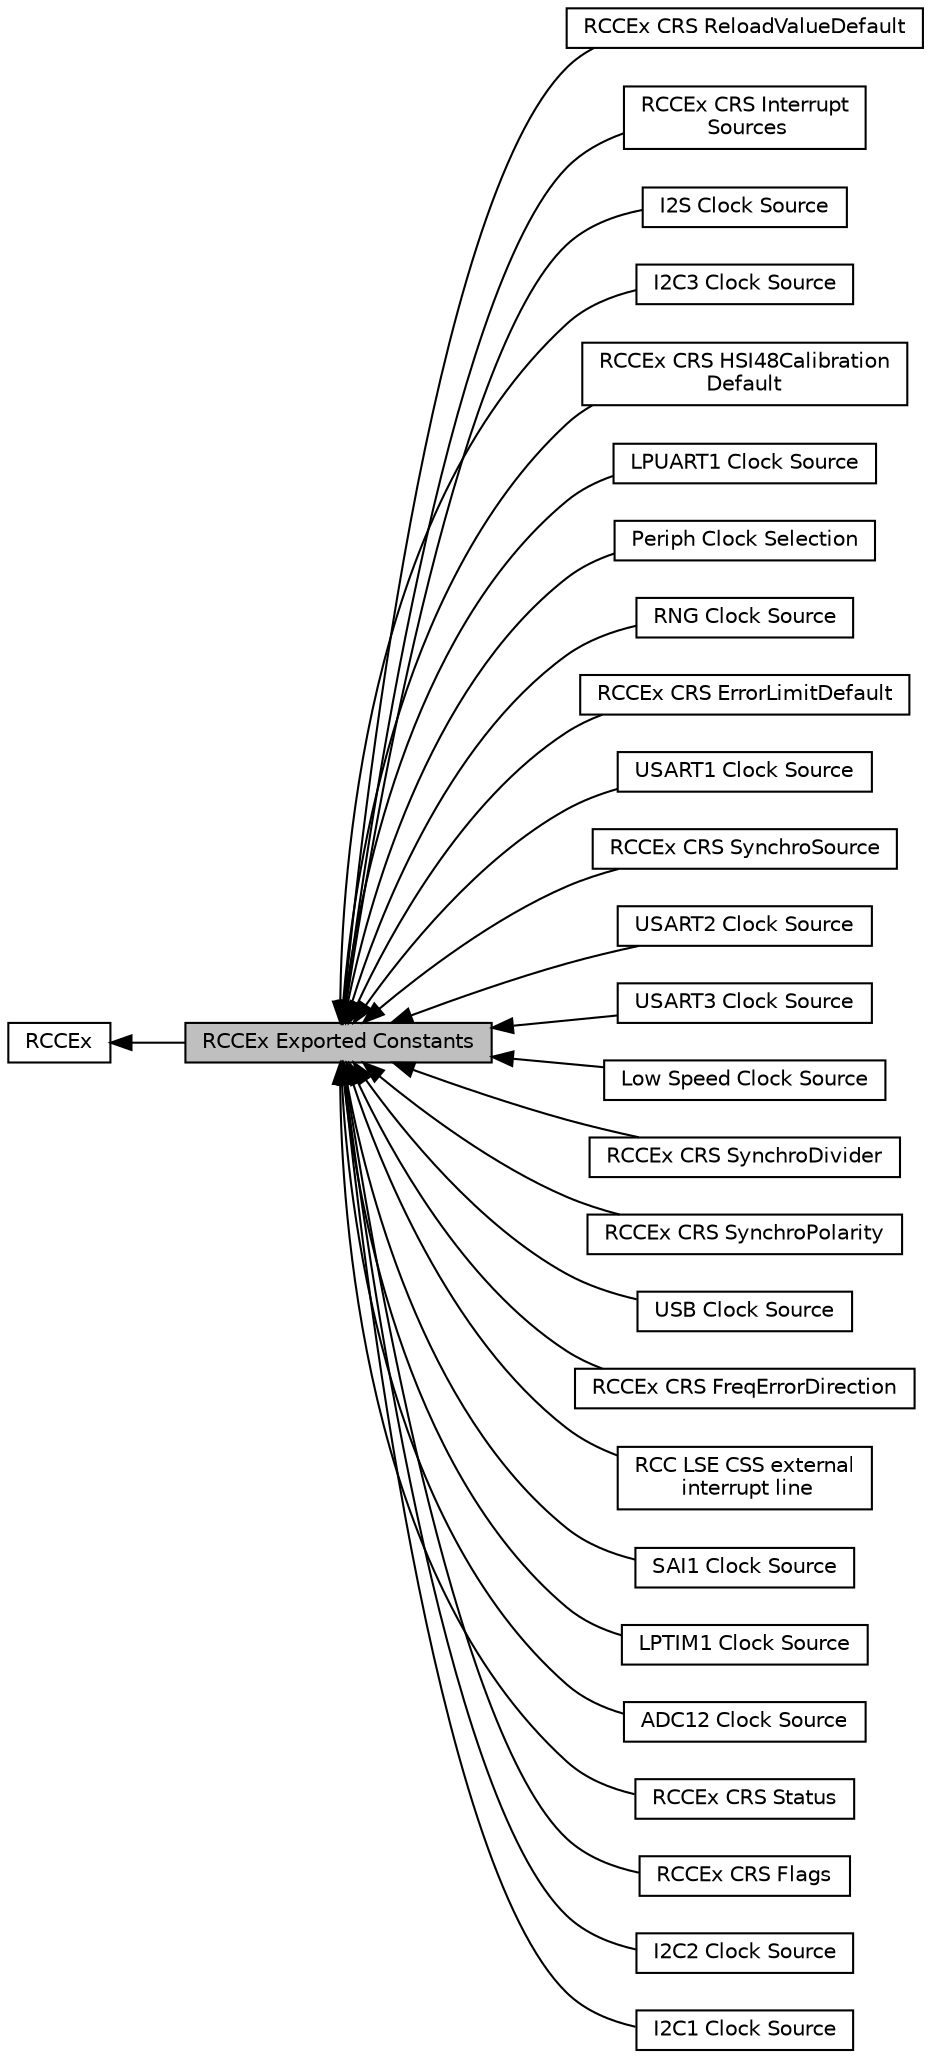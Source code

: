 digraph "RCCEx Exported Constants"
{
  edge [fontname="Helvetica",fontsize="10",labelfontname="Helvetica",labelfontsize="10"];
  node [fontname="Helvetica",fontsize="10",shape=box];
  rankdir=LR;
  Node23 [label="RCCEx CRS ReloadValueDefault",height=0.2,width=0.4,color="black", fillcolor="white", style="filled",URL="$group__RCCEx__CRS__ReloadValueDefault.html",tooltip=" "];
  Node27 [label="RCCEx CRS Interrupt\l Sources",height=0.2,width=0.4,color="black", fillcolor="white", style="filled",URL="$group__RCCEx__CRS__Interrupt__Sources.html",tooltip=" "];
  Node14 [label="I2S Clock Source",height=0.2,width=0.4,color="black", fillcolor="white", style="filled",URL="$group__RCCEx__I2S__Clock__Source.html",tooltip=" "];
  Node11 [label="I2C3 Clock Source",height=0.2,width=0.4,color="black", fillcolor="white", style="filled",URL="$group__RCCEx__I2C3__Clock__Source.html",tooltip=" "];
  Node25 [label="RCCEx CRS HSI48Calibration\lDefault",height=0.2,width=0.4,color="black", fillcolor="white", style="filled",URL="$group__RCCEx__CRS__HSI48CalibrationDefault.html",tooltip=" "];
  Node2 [label="RCCEx",height=0.2,width=0.4,color="black", fillcolor="white", style="filled",URL="$group__RCCEx.html",tooltip="RCC Extended HAL module driver."];
  Node8 [label="LPUART1 Clock Source",height=0.2,width=0.4,color="black", fillcolor="white", style="filled",URL="$group__RCCEx__LPUART1__Clock__Source.html",tooltip=" "];
  Node4 [label="Periph Clock Selection",height=0.2,width=0.4,color="black", fillcolor="white", style="filled",URL="$group__RCCEx__Periph__Clock__Selection.html",tooltip=" "];
  Node15 [label="RNG Clock Source",height=0.2,width=0.4,color="black", fillcolor="white", style="filled",URL="$group__RCCEx__RNG__Clock__Source.html",tooltip=" "];
  Node24 [label="RCCEx CRS ErrorLimitDefault",height=0.2,width=0.4,color="black", fillcolor="white", style="filled",URL="$group__RCCEx__CRS__ErrorLimitDefault.html",tooltip=" "];
  Node5 [label="USART1 Clock Source",height=0.2,width=0.4,color="black", fillcolor="white", style="filled",URL="$group__RCCEx__USART1__Clock__Source.html",tooltip=" "];
  Node20 [label="RCCEx CRS SynchroSource",height=0.2,width=0.4,color="black", fillcolor="white", style="filled",URL="$group__RCCEx__CRS__SynchroSource.html",tooltip=" "];
  Node6 [label="USART2 Clock Source",height=0.2,width=0.4,color="black", fillcolor="white", style="filled",URL="$group__RCCEx__USART2__Clock__Source.html",tooltip=" "];
  Node7 [label="USART3 Clock Source",height=0.2,width=0.4,color="black", fillcolor="white", style="filled",URL="$group__RCCEx__USART3__Clock__Source.html",tooltip=" "];
  Node3 [label="Low Speed Clock Source",height=0.2,width=0.4,color="black", fillcolor="white", style="filled",URL="$group__RCCEx__LSCO__Clock__Source.html",tooltip=" "];
  Node21 [label="RCCEx CRS SynchroDivider",height=0.2,width=0.4,color="black", fillcolor="white", style="filled",URL="$group__RCCEx__CRS__SynchroDivider.html",tooltip=" "];
  Node22 [label="RCCEx CRS SynchroPolarity",height=0.2,width=0.4,color="black", fillcolor="white", style="filled",URL="$group__RCCEx__CRS__SynchroPolarity.html",tooltip=" "];
  Node16 [label="USB Clock Source",height=0.2,width=0.4,color="black", fillcolor="white", style="filled",URL="$group__RCCEx__USB__Clock__Source.html",tooltip=" "];
  Node26 [label="RCCEx CRS FreqErrorDirection",height=0.2,width=0.4,color="black", fillcolor="white", style="filled",URL="$group__RCCEx__CRS__FreqErrorDirection.html",tooltip=" "];
  Node18 [label="RCC LSE CSS external\l interrupt line",height=0.2,width=0.4,color="black", fillcolor="white", style="filled",URL="$group__RCCEx__EXTI__LINE__LSECSS.html",tooltip=" "];
  Node13 [label="SAI1 Clock Source",height=0.2,width=0.4,color="black", fillcolor="white", style="filled",URL="$group__RCCEx__SAI1__Clock__Source.html",tooltip=" "];
  Node12 [label="LPTIM1 Clock Source",height=0.2,width=0.4,color="black", fillcolor="white", style="filled",URL="$group__RCCEx__LPTIM1__Clock__Source.html",tooltip=" "];
  Node17 [label="ADC12 Clock Source",height=0.2,width=0.4,color="black", fillcolor="white", style="filled",URL="$group__RCCEx__ADC12__Clock__Source.html",tooltip=" "];
  Node19 [label="RCCEx CRS Status",height=0.2,width=0.4,color="black", fillcolor="white", style="filled",URL="$group__RCCEx__CRS__Status.html",tooltip=" "];
  Node28 [label="RCCEx CRS Flags",height=0.2,width=0.4,color="black", fillcolor="white", style="filled",URL="$group__RCCEx__CRS__Flags.html",tooltip=" "];
  Node1 [label="RCCEx Exported Constants",height=0.2,width=0.4,color="black", fillcolor="grey75", style="filled", fontcolor="black",tooltip=" "];
  Node10 [label="I2C2 Clock Source",height=0.2,width=0.4,color="black", fillcolor="white", style="filled",URL="$group__RCCEx__I2C2__Clock__Source.html",tooltip=" "];
  Node9 [label="I2C1 Clock Source",height=0.2,width=0.4,color="black", fillcolor="white", style="filled",URL="$group__RCCEx__I2C1__Clock__Source.html",tooltip=" "];
  Node2->Node1 [shape=plaintext, dir="back", style="solid"];
  Node1->Node3 [shape=plaintext, dir="back", style="solid"];
  Node1->Node4 [shape=plaintext, dir="back", style="solid"];
  Node1->Node5 [shape=plaintext, dir="back", style="solid"];
  Node1->Node6 [shape=plaintext, dir="back", style="solid"];
  Node1->Node7 [shape=plaintext, dir="back", style="solid"];
  Node1->Node8 [shape=plaintext, dir="back", style="solid"];
  Node1->Node9 [shape=plaintext, dir="back", style="solid"];
  Node1->Node10 [shape=plaintext, dir="back", style="solid"];
  Node1->Node11 [shape=plaintext, dir="back", style="solid"];
  Node1->Node12 [shape=plaintext, dir="back", style="solid"];
  Node1->Node13 [shape=plaintext, dir="back", style="solid"];
  Node1->Node14 [shape=plaintext, dir="back", style="solid"];
  Node1->Node15 [shape=plaintext, dir="back", style="solid"];
  Node1->Node16 [shape=plaintext, dir="back", style="solid"];
  Node1->Node17 [shape=plaintext, dir="back", style="solid"];
  Node1->Node18 [shape=plaintext, dir="back", style="solid"];
  Node1->Node19 [shape=plaintext, dir="back", style="solid"];
  Node1->Node20 [shape=plaintext, dir="back", style="solid"];
  Node1->Node21 [shape=plaintext, dir="back", style="solid"];
  Node1->Node22 [shape=plaintext, dir="back", style="solid"];
  Node1->Node23 [shape=plaintext, dir="back", style="solid"];
  Node1->Node24 [shape=plaintext, dir="back", style="solid"];
  Node1->Node25 [shape=plaintext, dir="back", style="solid"];
  Node1->Node26 [shape=plaintext, dir="back", style="solid"];
  Node1->Node27 [shape=plaintext, dir="back", style="solid"];
  Node1->Node28 [shape=plaintext, dir="back", style="solid"];
}
